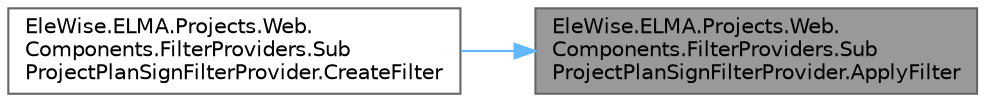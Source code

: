 digraph "EleWise.ELMA.Projects.Web.Components.FilterProviders.SubProjectPlanSignFilterProvider.ApplyFilter"
{
 // LATEX_PDF_SIZE
  bgcolor="transparent";
  edge [fontname=Helvetica,fontsize=10,labelfontname=Helvetica,labelfontsize=10];
  node [fontname=Helvetica,fontsize=10,shape=box,height=0.2,width=0.4];
  rankdir="RL";
  Node1 [id="Node000001",label="EleWise.ELMA.Projects.Web.\lComponents.FilterProviders.Sub\lProjectPlanSignFilterProvider.ApplyFilter",height=0.2,width=0.4,color="gray40", fillcolor="grey60", style="filled", fontcolor="black",tooltip="Применить данные к фильтру"];
  Node1 -> Node2 [id="edge1_Node000001_Node000002",dir="back",color="steelblue1",style="solid",tooltip=" "];
  Node2 [id="Node000002",label="EleWise.ELMA.Projects.Web.\lComponents.FilterProviders.Sub\lProjectPlanSignFilterProvider.CreateFilter",height=0.2,width=0.4,color="grey40", fillcolor="white", style="filled",URL="$class_ele_wise_1_1_e_l_m_a_1_1_projects_1_1_web_1_1_components_1_1_filter_providers_1_1_sub_project_plan_sign_filter_provider.html#ab6c993f5b4e3ddc43621f606d3893cd2",tooltip="Применить данные к фильтру"];
}
